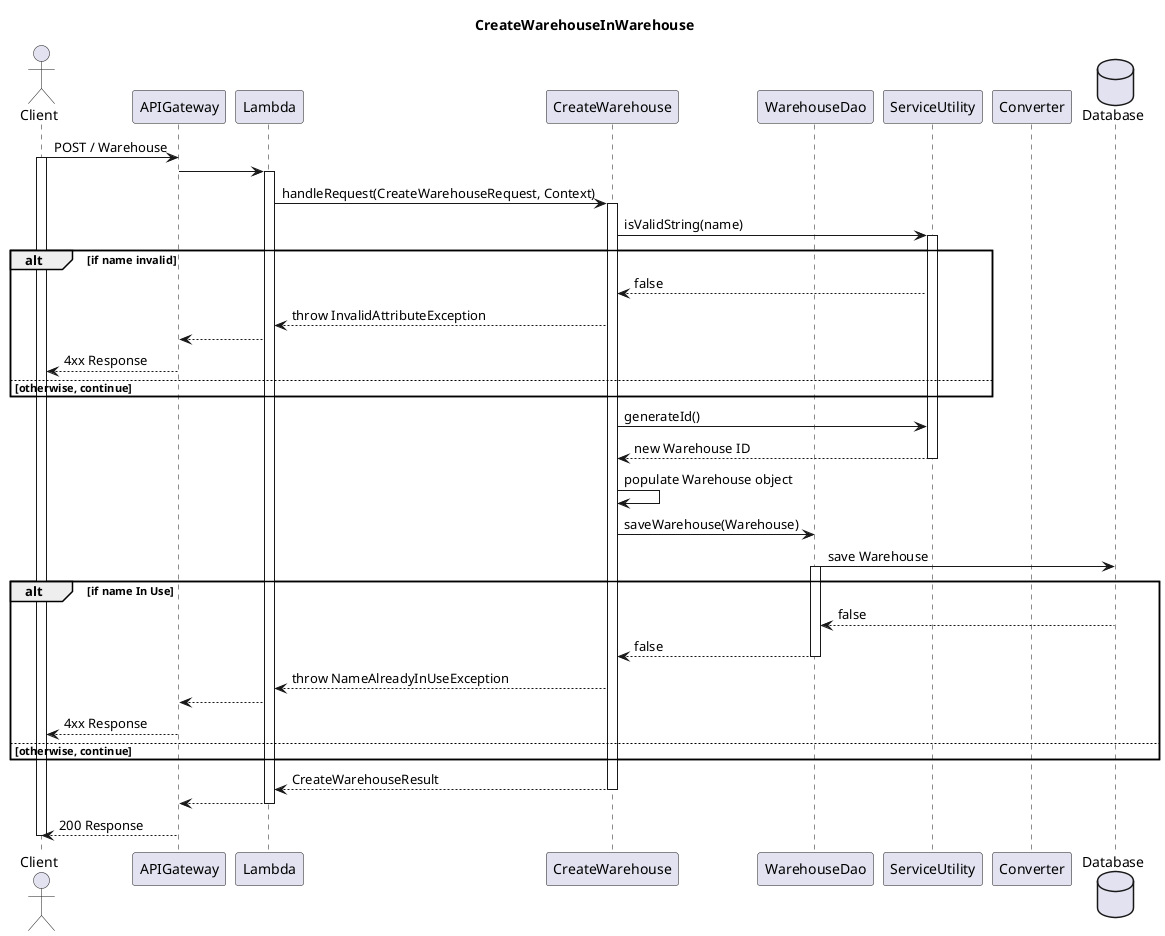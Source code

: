 @startuml
title CreateWarehouseInWarehouse

actor Client
participant APIGateway
participant Lambda
participant CreateWarehouse
participant WarehouseDao
participant ServiceUtility
participant Converter
database Database

Client -> APIGateway : POST / Warehouse
activate Client
APIGateway -> Lambda
activate Lambda
Lambda -> CreateWarehouse :  handleRequest(CreateWarehouseRequest, Context)
activate CreateWarehouse
CreateWarehouse -> ServiceUtility : isValidString(name)
activate ServiceUtility

alt if name invalid
    CreateWarehouse <-- ServiceUtility : false
    Lambda <-- CreateWarehouse : throw InvalidAttributeException
    APIGateway <-- Lambda
    Client <-- APIGateway : 4xx Response
else otherwise, continue
end

CreateWarehouse -> ServiceUtility : generateId()
CreateWarehouse <-- ServiceUtility : new Warehouse ID
deactivate ServiceUtility

CreateWarehouse -> CreateWarehouse : populate Warehouse object

CreateWarehouse -> WarehouseDao : saveWarehouse(Warehouse)
WarehouseDao -> Database : save Warehouse
activate WarehouseDao

alt if name In Use
    WarehouseDao <-- Database : false
    CreateWarehouse <-- WarehouseDao : false
deactivate WarehouseDao
    Lambda <-- CreateWarehouse : throw NameAlreadyInUseException
    APIGateway <-- Lambda
    Client <-- APIGateway : 4xx Response
else otherwise, continue
end


Lambda <-- CreateWarehouse : CreateWarehouseResult
deactivate CreateWarehouse
APIGateway <-- Lambda
deactivate Lambda
Client <-- APIGateway : 200 Response
deactivate Client

@enduml
